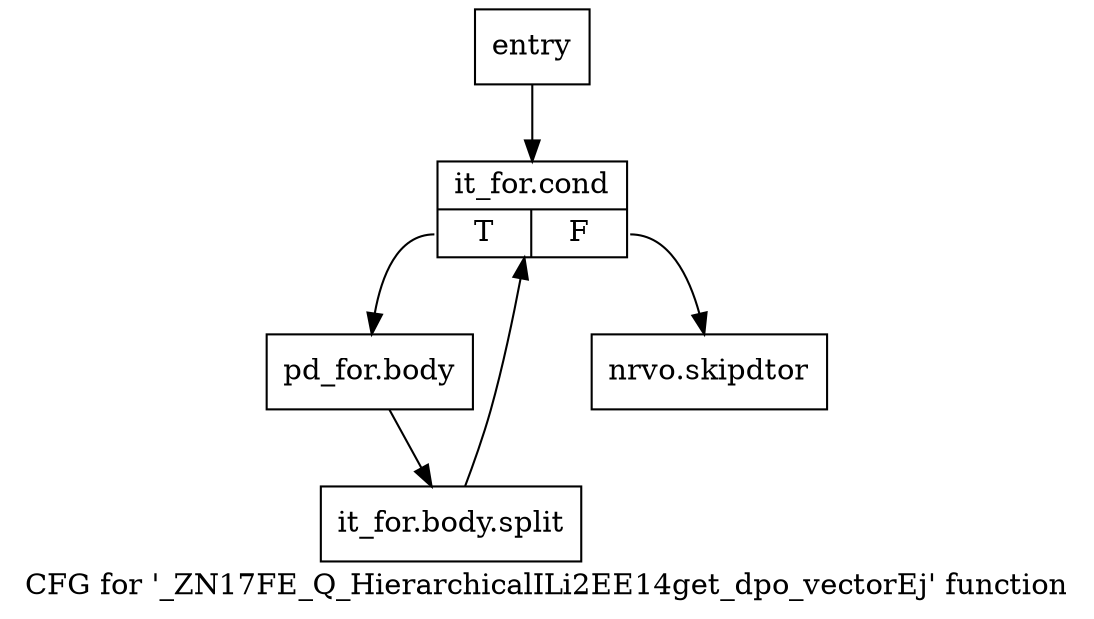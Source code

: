 digraph "CFG for '_ZN17FE_Q_HierarchicalILi2EE14get_dpo_vectorEj' function" {
	label="CFG for '_ZN17FE_Q_HierarchicalILi2EE14get_dpo_vectorEj' function";

	Node0x502d3c0 [shape=record,label="{entry}"];
	Node0x502d3c0 -> Node0x502d410;
	Node0x502d410 [shape=record,label="{it_for.cond|{<s0>T|<s1>F}}"];
	Node0x502d410:s0 -> Node0x502d460;
	Node0x502d410:s1 -> Node0x502d4b0;
	Node0x502d460 [shape=record,label="{pd_for.body}"];
	Node0x502d460 -> Node0xa580380;
	Node0xa580380 [shape=record,label="{it_for.body.split}"];
	Node0xa580380 -> Node0x502d410;
	Node0x502d4b0 [shape=record,label="{nrvo.skipdtor}"];
}
